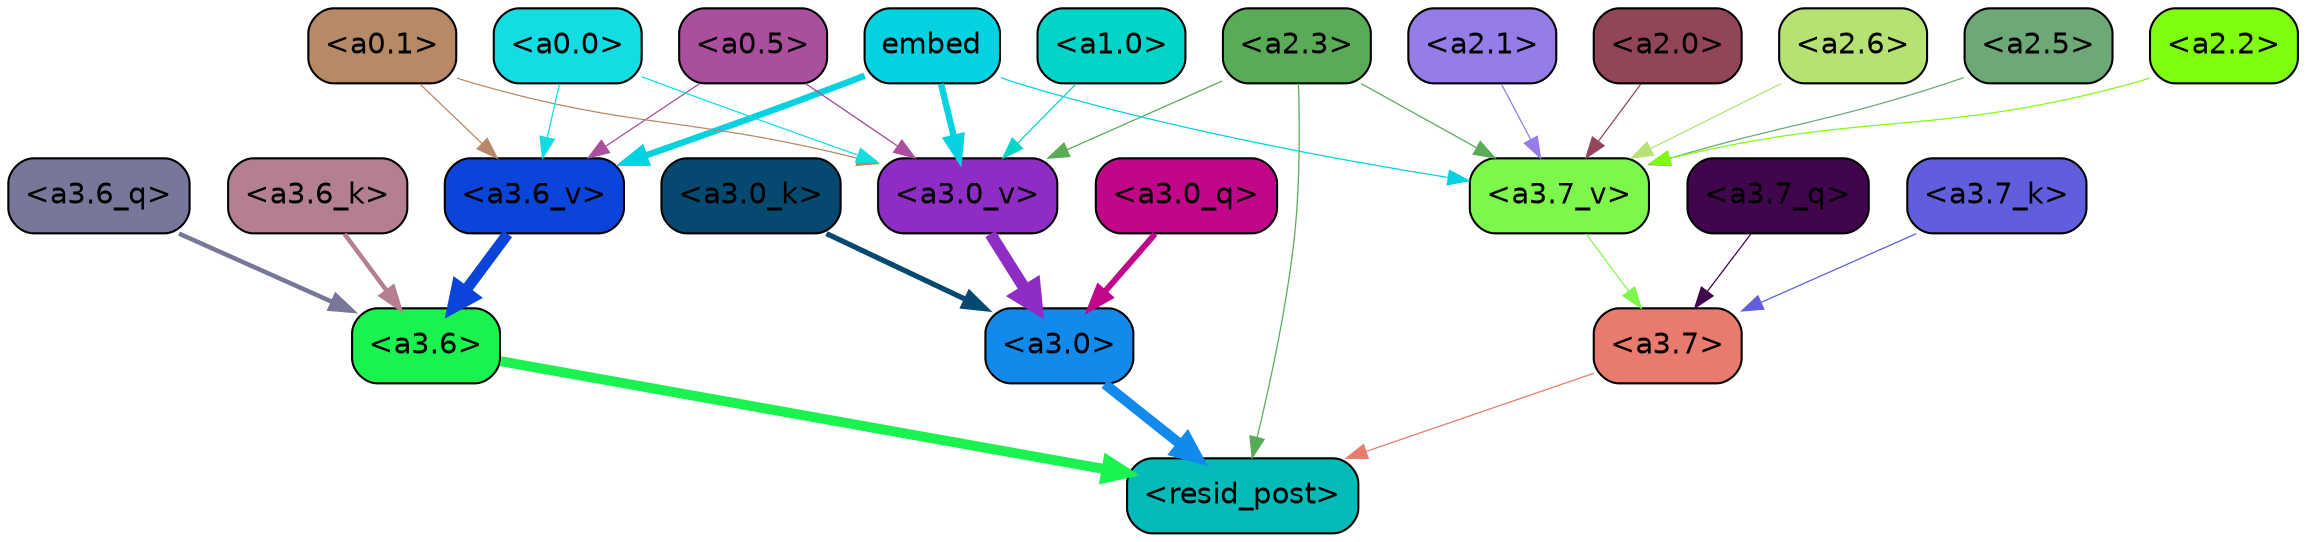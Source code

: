 strict digraph "" {
	graph [bgcolor=transparent,
		layout=dot,
		overlap=false,
		splines=true
	];
	"<a3.7>"	[color=black,
		fillcolor="#e97a6e",
		fontname=Helvetica,
		shape=box,
		style="filled, rounded"];
	"<resid_post>"	[color=black,
		fillcolor="#02bbb8",
		fontname=Helvetica,
		shape=box,
		style="filled, rounded"];
	"<a3.7>" -> "<resid_post>"	[color="#e97a6e",
		penwidth=0.6];
	"<a3.6>"	[color=black,
		fillcolor="#1af34f",
		fontname=Helvetica,
		shape=box,
		style="filled, rounded"];
	"<a3.6>" -> "<resid_post>"	[color="#1af34f",
		penwidth=4.7534414529800415];
	"<a3.0>"	[color=black,
		fillcolor="#118aec",
		fontname=Helvetica,
		shape=box,
		style="filled, rounded"];
	"<a3.0>" -> "<resid_post>"	[color="#118aec",
		penwidth=4.898576855659485];
	"<a2.3>"	[color=black,
		fillcolor="#59ab58",
		fontname=Helvetica,
		shape=box,
		style="filled, rounded"];
	"<a2.3>" -> "<resid_post>"	[color="#59ab58",
		penwidth=0.6];
	"<a3.7_v>"	[color=black,
		fillcolor="#7df74b",
		fontname=Helvetica,
		shape=box,
		style="filled, rounded"];
	"<a2.3>" -> "<a3.7_v>"	[color="#59ab58",
		penwidth=0.6];
	"<a3.0_v>"	[color=black,
		fillcolor="#8e2cc4",
		fontname=Helvetica,
		shape=box,
		style="filled, rounded"];
	"<a2.3>" -> "<a3.0_v>"	[color="#59ab58",
		penwidth=0.6];
	"<a3.7_q>"	[color=black,
		fillcolor="#41054d",
		fontname=Helvetica,
		shape=box,
		style="filled, rounded"];
	"<a3.7_q>" -> "<a3.7>"	[color="#41054d",
		penwidth=0.6];
	"<a3.6_q>"	[color=black,
		fillcolor="#777799",
		fontname=Helvetica,
		shape=box,
		style="filled, rounded"];
	"<a3.6_q>" -> "<a3.6>"	[color="#777799",
		penwidth=2.160832464694977];
	"<a3.0_q>"	[color=black,
		fillcolor="#c20689",
		fontname=Helvetica,
		shape=box,
		style="filled, rounded"];
	"<a3.0_q>" -> "<a3.0>"	[color="#c20689",
		penwidth=2.870753765106201];
	"<a3.7_k>"	[color=black,
		fillcolor="#605edd",
		fontname=Helvetica,
		shape=box,
		style="filled, rounded"];
	"<a3.7_k>" -> "<a3.7>"	[color="#605edd",
		penwidth=0.6];
	"<a3.6_k>"	[color=black,
		fillcolor="#b48091",
		fontname=Helvetica,
		shape=box,
		style="filled, rounded"];
	"<a3.6_k>" -> "<a3.6>"	[color="#b48091",
		penwidth=2.13908451795578];
	"<a3.0_k>"	[color=black,
		fillcolor="#054970",
		fontname=Helvetica,
		shape=box,
		style="filled, rounded"];
	"<a3.0_k>" -> "<a3.0>"	[color="#054970",
		penwidth=2.520303964614868];
	"<a3.7_v>" -> "<a3.7>"	[color="#7df74b",
		penwidth=0.6];
	"<a3.6_v>"	[color=black,
		fillcolor="#0b44d8",
		fontname=Helvetica,
		shape=box,
		style="filled, rounded"];
	"<a3.6_v>" -> "<a3.6>"	[color="#0b44d8",
		penwidth=5.297133803367615];
	"<a3.0_v>" -> "<a3.0>"	[color="#8e2cc4",
		penwidth=5.680712580680847];
	"<a2.6>"	[color=black,
		fillcolor="#b6e274",
		fontname=Helvetica,
		shape=box,
		style="filled, rounded"];
	"<a2.6>" -> "<a3.7_v>"	[color="#b6e274",
		penwidth=0.6];
	"<a2.5>"	[color=black,
		fillcolor="#6da877",
		fontname=Helvetica,
		shape=box,
		style="filled, rounded"];
	"<a2.5>" -> "<a3.7_v>"	[color="#6da877",
		penwidth=0.6];
	"<a2.2>"	[color=black,
		fillcolor="#7ffe11",
		fontname=Helvetica,
		shape=box,
		style="filled, rounded"];
	"<a2.2>" -> "<a3.7_v>"	[color="#7ffe11",
		penwidth=0.6];
	"<a2.1>"	[color=black,
		fillcolor="#957ce7",
		fontname=Helvetica,
		shape=box,
		style="filled, rounded"];
	"<a2.1>" -> "<a3.7_v>"	[color="#957ce7",
		penwidth=0.6];
	"<a2.0>"	[color=black,
		fillcolor="#934558",
		fontname=Helvetica,
		shape=box,
		style="filled, rounded"];
	"<a2.0>" -> "<a3.7_v>"	[color="#934558",
		penwidth=0.6];
	embed	[color=black,
		fillcolor="#03d2e0",
		fontname=Helvetica,
		shape=box,
		style="filled, rounded"];
	embed -> "<a3.7_v>"	[color="#03d2e0",
		penwidth=0.6];
	embed -> "<a3.6_v>"	[color="#03d2e0",
		penwidth=3.067279100418091];
	embed -> "<a3.0_v>"	[color="#03d2e0",
		penwidth=3.0891895294189453];
	"<a0.5>"	[color=black,
		fillcolor="#a94f9e",
		fontname=Helvetica,
		shape=box,
		style="filled, rounded"];
	"<a0.5>" -> "<a3.6_v>"	[color="#a94f9e",
		penwidth=0.6];
	"<a0.5>" -> "<a3.0_v>"	[color="#a94f9e",
		penwidth=0.6549575447570533];
	"<a0.1>"	[color=black,
		fillcolor="#b78967",
		fontname=Helvetica,
		shape=box,
		style="filled, rounded"];
	"<a0.1>" -> "<a3.6_v>"	[color="#b78967",
		penwidth=0.6];
	"<a0.1>" -> "<a3.0_v>"	[color="#b78967",
		penwidth=0.6];
	"<a0.0>"	[color=black,
		fillcolor="#14dce3",
		fontname=Helvetica,
		shape=box,
		style="filled, rounded"];
	"<a0.0>" -> "<a3.6_v>"	[color="#14dce3",
		penwidth=0.6];
	"<a0.0>" -> "<a3.0_v>"	[color="#14dce3",
		penwidth=0.6];
	"<a1.0>"	[color=black,
		fillcolor="#00d5c8",
		fontname=Helvetica,
		shape=box,
		style="filled, rounded"];
	"<a1.0>" -> "<a3.0_v>"	[color="#00d5c8",
		penwidth=0.6];
}
